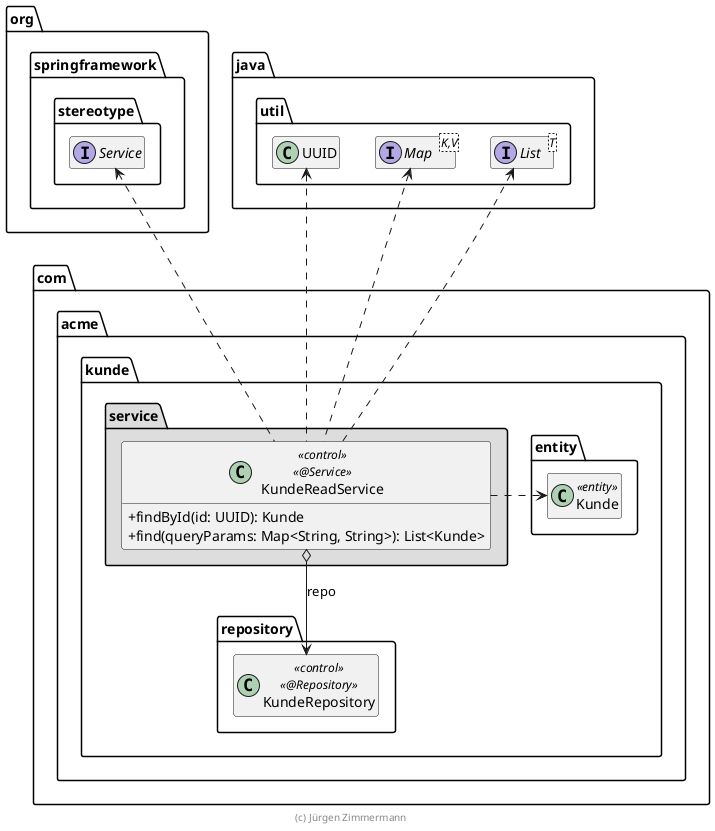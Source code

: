 ' Copyright (C) 2019 - present Juergen Zimmermann, Hochschule Karlsruhe
'
' This program is free software: you can redistribute it and/or modify
' it under the terms of the GNU General Public License as published by
' the Free Software Foundation, either version 3 of the License, or
' (at your option) any later version.
'
' This program is distributed in the hope that it will be useful,
' but WITHOUT ANY WARRANTY; without even the implied warranty of
' MERCHANTABILITY or FITNESS FOR A PARTICULAR PURPOSE.  See the
' GNU General Public License for more details.
'
' You should have received a copy of the GNU General Public License
' along with this program.  If not, see <https://www.gnu.org/licenses/>.
@startuml KundeReadService

skinparam classAttributeIconSize 0

package org.springframework.stereotype {
    interface Service
}

package java.util {
    interface List<T>
    interface Map<K,V>
    class UUID

    UUID .left[hidden].> Service
}

package com.acme.kunde {
    package entity {
        class Kunde << entity >>

        Kunde .up[hidden].> List
    }

    package repository {
        class KundeRepository << control >> << @Repository >>
    }

    package service #DDDDDD {
        class KundeReadService << control >> << @Service >> {
            + findById(id: UUID): Kunde
            + find(queryParams: Map<String, String>): List<Kunde>
        }

        KundeReadService o--> KundeRepository : repo
        KundeReadService .right.> Kunde
        KundeReadService .up.> Service
        KundeReadService .up.> UUID
        KundeReadService .up> List
        KundeReadService .up.> Map
    }
}

hide empty members

footer (c) Jürgen Zimmermann

@enduml
